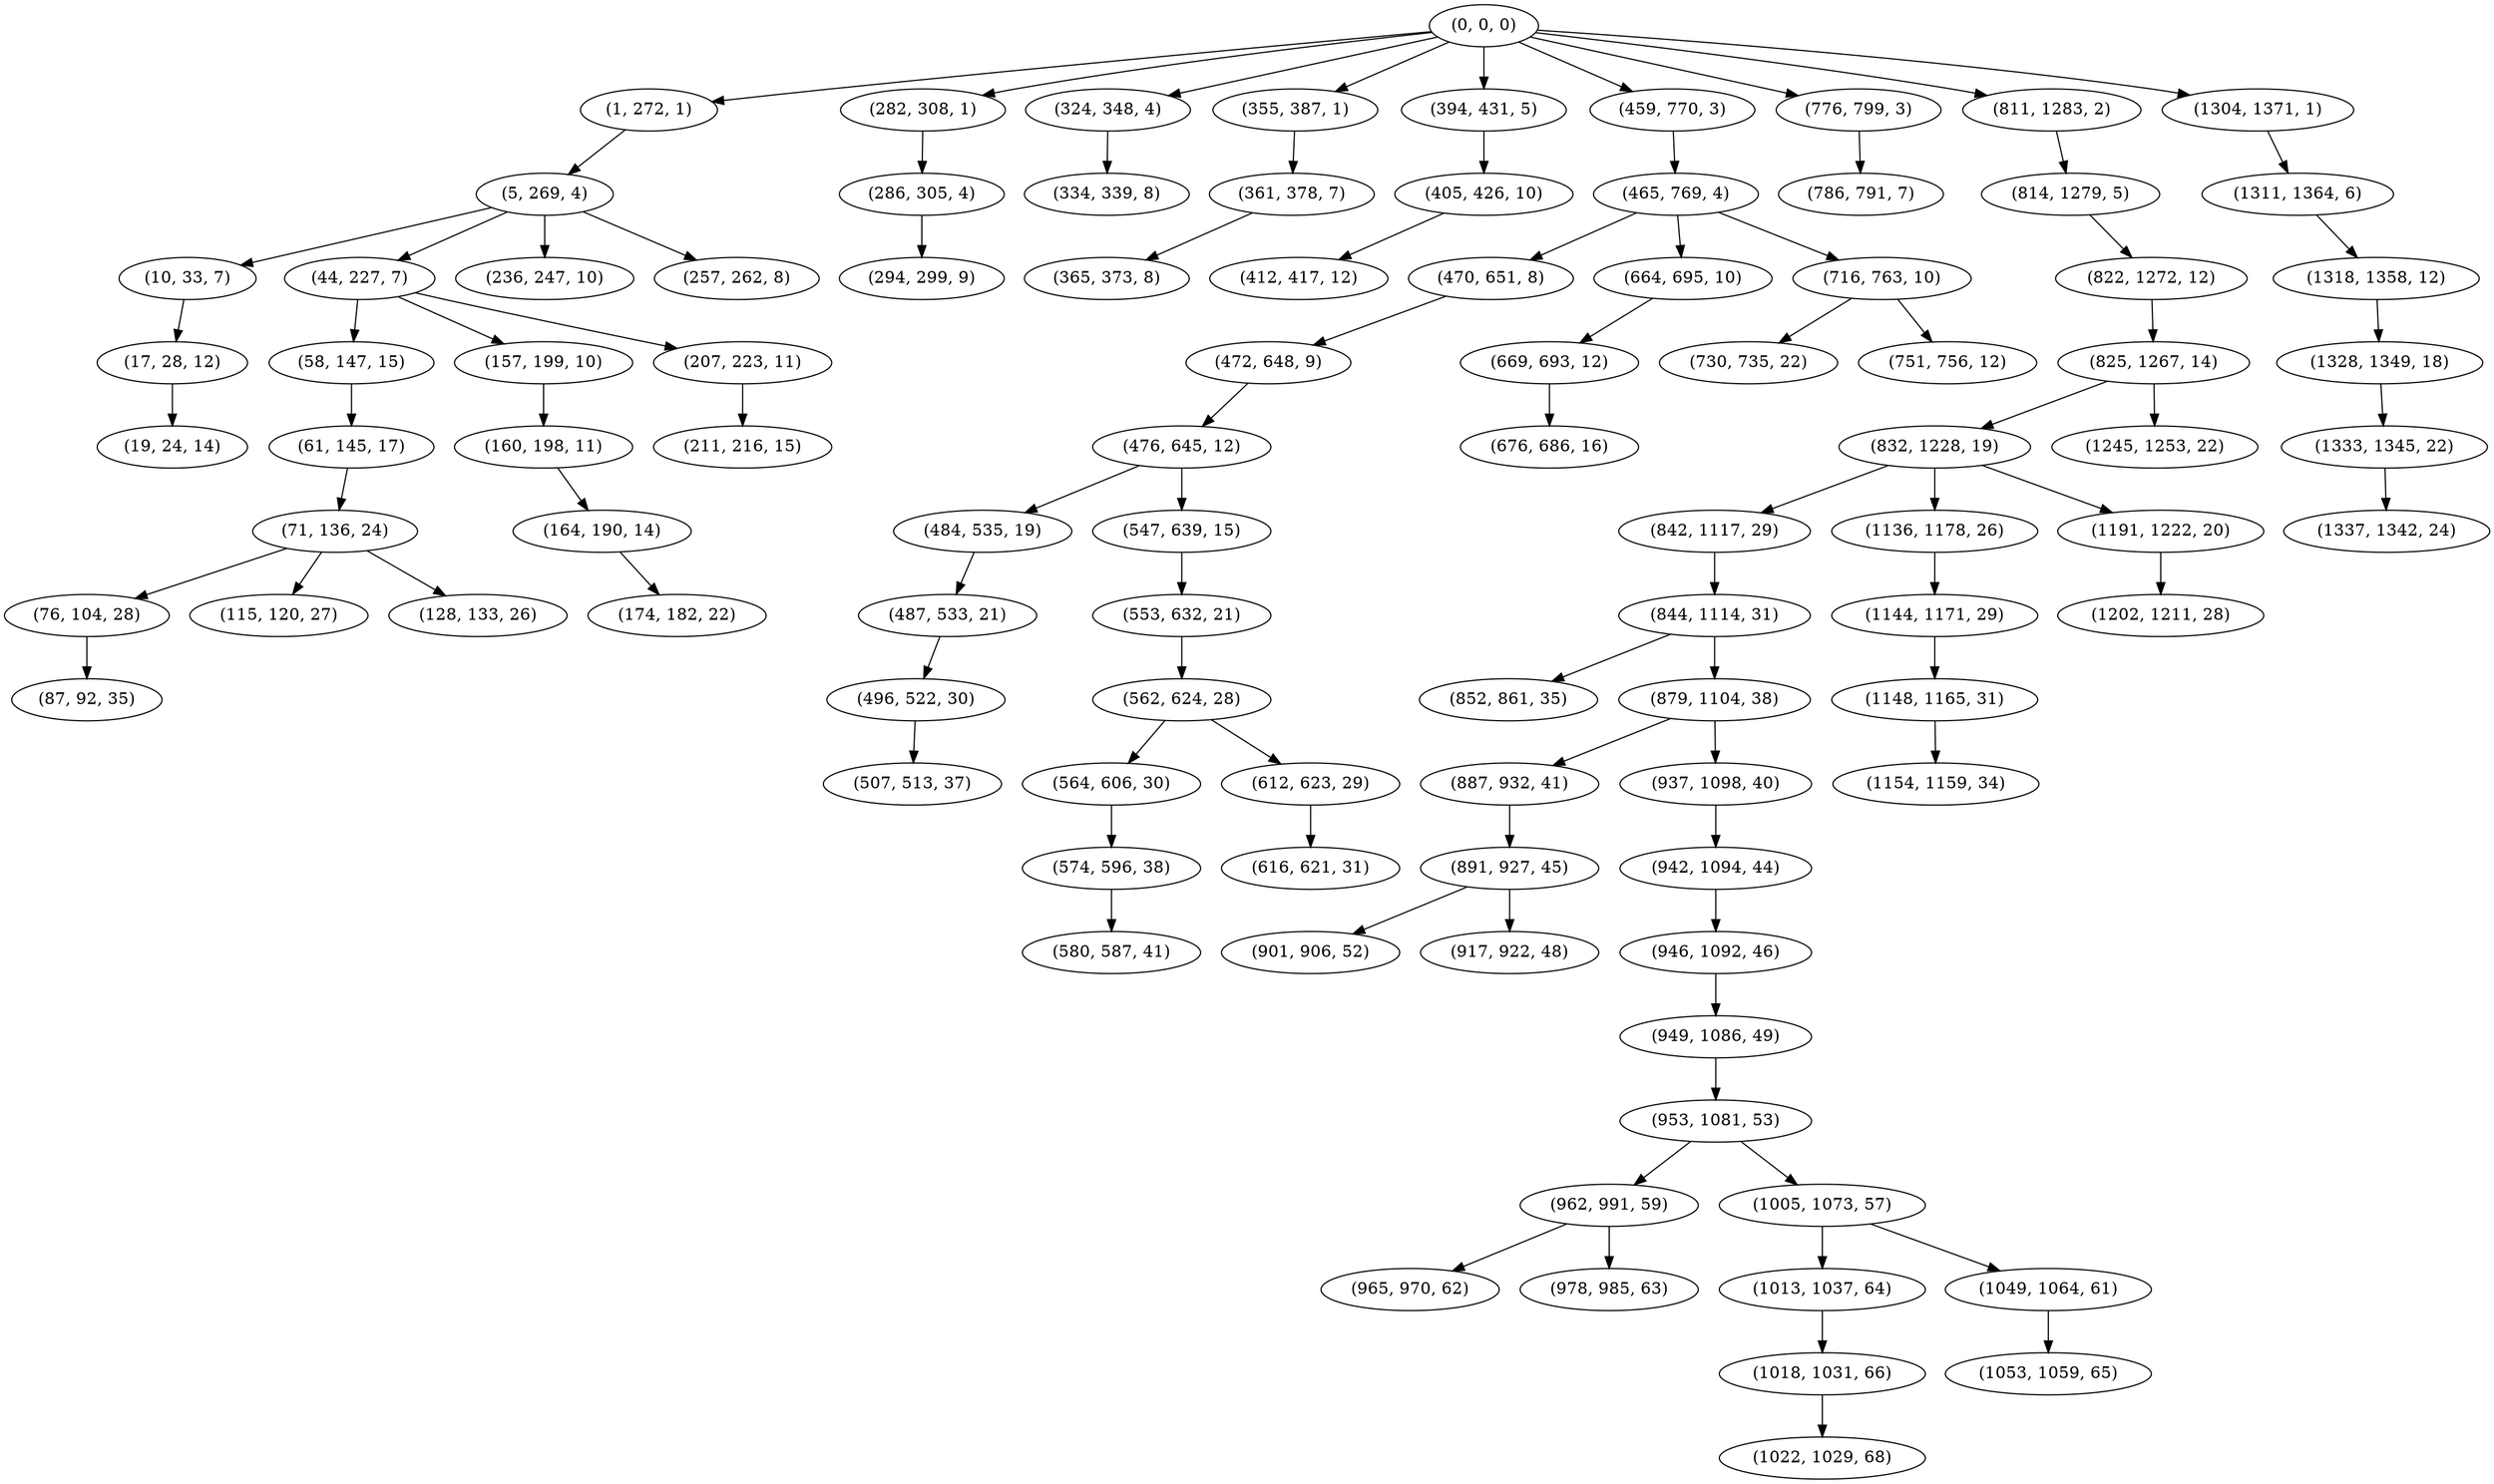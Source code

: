 digraph tree {
    "(0, 0, 0)";
    "(1, 272, 1)";
    "(5, 269, 4)";
    "(10, 33, 7)";
    "(17, 28, 12)";
    "(19, 24, 14)";
    "(44, 227, 7)";
    "(58, 147, 15)";
    "(61, 145, 17)";
    "(71, 136, 24)";
    "(76, 104, 28)";
    "(87, 92, 35)";
    "(115, 120, 27)";
    "(128, 133, 26)";
    "(157, 199, 10)";
    "(160, 198, 11)";
    "(164, 190, 14)";
    "(174, 182, 22)";
    "(207, 223, 11)";
    "(211, 216, 15)";
    "(236, 247, 10)";
    "(257, 262, 8)";
    "(282, 308, 1)";
    "(286, 305, 4)";
    "(294, 299, 9)";
    "(324, 348, 4)";
    "(334, 339, 8)";
    "(355, 387, 1)";
    "(361, 378, 7)";
    "(365, 373, 8)";
    "(394, 431, 5)";
    "(405, 426, 10)";
    "(412, 417, 12)";
    "(459, 770, 3)";
    "(465, 769, 4)";
    "(470, 651, 8)";
    "(472, 648, 9)";
    "(476, 645, 12)";
    "(484, 535, 19)";
    "(487, 533, 21)";
    "(496, 522, 30)";
    "(507, 513, 37)";
    "(547, 639, 15)";
    "(553, 632, 21)";
    "(562, 624, 28)";
    "(564, 606, 30)";
    "(574, 596, 38)";
    "(580, 587, 41)";
    "(612, 623, 29)";
    "(616, 621, 31)";
    "(664, 695, 10)";
    "(669, 693, 12)";
    "(676, 686, 16)";
    "(716, 763, 10)";
    "(730, 735, 22)";
    "(751, 756, 12)";
    "(776, 799, 3)";
    "(786, 791, 7)";
    "(811, 1283, 2)";
    "(814, 1279, 5)";
    "(822, 1272, 12)";
    "(825, 1267, 14)";
    "(832, 1228, 19)";
    "(842, 1117, 29)";
    "(844, 1114, 31)";
    "(852, 861, 35)";
    "(879, 1104, 38)";
    "(887, 932, 41)";
    "(891, 927, 45)";
    "(901, 906, 52)";
    "(917, 922, 48)";
    "(937, 1098, 40)";
    "(942, 1094, 44)";
    "(946, 1092, 46)";
    "(949, 1086, 49)";
    "(953, 1081, 53)";
    "(962, 991, 59)";
    "(965, 970, 62)";
    "(978, 985, 63)";
    "(1005, 1073, 57)";
    "(1013, 1037, 64)";
    "(1018, 1031, 66)";
    "(1022, 1029, 68)";
    "(1049, 1064, 61)";
    "(1053, 1059, 65)";
    "(1136, 1178, 26)";
    "(1144, 1171, 29)";
    "(1148, 1165, 31)";
    "(1154, 1159, 34)";
    "(1191, 1222, 20)";
    "(1202, 1211, 28)";
    "(1245, 1253, 22)";
    "(1304, 1371, 1)";
    "(1311, 1364, 6)";
    "(1318, 1358, 12)";
    "(1328, 1349, 18)";
    "(1333, 1345, 22)";
    "(1337, 1342, 24)";
    "(0, 0, 0)" -> "(1, 272, 1)";
    "(0, 0, 0)" -> "(282, 308, 1)";
    "(0, 0, 0)" -> "(324, 348, 4)";
    "(0, 0, 0)" -> "(355, 387, 1)";
    "(0, 0, 0)" -> "(394, 431, 5)";
    "(0, 0, 0)" -> "(459, 770, 3)";
    "(0, 0, 0)" -> "(776, 799, 3)";
    "(0, 0, 0)" -> "(811, 1283, 2)";
    "(0, 0, 0)" -> "(1304, 1371, 1)";
    "(1, 272, 1)" -> "(5, 269, 4)";
    "(5, 269, 4)" -> "(10, 33, 7)";
    "(5, 269, 4)" -> "(44, 227, 7)";
    "(5, 269, 4)" -> "(236, 247, 10)";
    "(5, 269, 4)" -> "(257, 262, 8)";
    "(10, 33, 7)" -> "(17, 28, 12)";
    "(17, 28, 12)" -> "(19, 24, 14)";
    "(44, 227, 7)" -> "(58, 147, 15)";
    "(44, 227, 7)" -> "(157, 199, 10)";
    "(44, 227, 7)" -> "(207, 223, 11)";
    "(58, 147, 15)" -> "(61, 145, 17)";
    "(61, 145, 17)" -> "(71, 136, 24)";
    "(71, 136, 24)" -> "(76, 104, 28)";
    "(71, 136, 24)" -> "(115, 120, 27)";
    "(71, 136, 24)" -> "(128, 133, 26)";
    "(76, 104, 28)" -> "(87, 92, 35)";
    "(157, 199, 10)" -> "(160, 198, 11)";
    "(160, 198, 11)" -> "(164, 190, 14)";
    "(164, 190, 14)" -> "(174, 182, 22)";
    "(207, 223, 11)" -> "(211, 216, 15)";
    "(282, 308, 1)" -> "(286, 305, 4)";
    "(286, 305, 4)" -> "(294, 299, 9)";
    "(324, 348, 4)" -> "(334, 339, 8)";
    "(355, 387, 1)" -> "(361, 378, 7)";
    "(361, 378, 7)" -> "(365, 373, 8)";
    "(394, 431, 5)" -> "(405, 426, 10)";
    "(405, 426, 10)" -> "(412, 417, 12)";
    "(459, 770, 3)" -> "(465, 769, 4)";
    "(465, 769, 4)" -> "(470, 651, 8)";
    "(465, 769, 4)" -> "(664, 695, 10)";
    "(465, 769, 4)" -> "(716, 763, 10)";
    "(470, 651, 8)" -> "(472, 648, 9)";
    "(472, 648, 9)" -> "(476, 645, 12)";
    "(476, 645, 12)" -> "(484, 535, 19)";
    "(476, 645, 12)" -> "(547, 639, 15)";
    "(484, 535, 19)" -> "(487, 533, 21)";
    "(487, 533, 21)" -> "(496, 522, 30)";
    "(496, 522, 30)" -> "(507, 513, 37)";
    "(547, 639, 15)" -> "(553, 632, 21)";
    "(553, 632, 21)" -> "(562, 624, 28)";
    "(562, 624, 28)" -> "(564, 606, 30)";
    "(562, 624, 28)" -> "(612, 623, 29)";
    "(564, 606, 30)" -> "(574, 596, 38)";
    "(574, 596, 38)" -> "(580, 587, 41)";
    "(612, 623, 29)" -> "(616, 621, 31)";
    "(664, 695, 10)" -> "(669, 693, 12)";
    "(669, 693, 12)" -> "(676, 686, 16)";
    "(716, 763, 10)" -> "(730, 735, 22)";
    "(716, 763, 10)" -> "(751, 756, 12)";
    "(776, 799, 3)" -> "(786, 791, 7)";
    "(811, 1283, 2)" -> "(814, 1279, 5)";
    "(814, 1279, 5)" -> "(822, 1272, 12)";
    "(822, 1272, 12)" -> "(825, 1267, 14)";
    "(825, 1267, 14)" -> "(832, 1228, 19)";
    "(825, 1267, 14)" -> "(1245, 1253, 22)";
    "(832, 1228, 19)" -> "(842, 1117, 29)";
    "(832, 1228, 19)" -> "(1136, 1178, 26)";
    "(832, 1228, 19)" -> "(1191, 1222, 20)";
    "(842, 1117, 29)" -> "(844, 1114, 31)";
    "(844, 1114, 31)" -> "(852, 861, 35)";
    "(844, 1114, 31)" -> "(879, 1104, 38)";
    "(879, 1104, 38)" -> "(887, 932, 41)";
    "(879, 1104, 38)" -> "(937, 1098, 40)";
    "(887, 932, 41)" -> "(891, 927, 45)";
    "(891, 927, 45)" -> "(901, 906, 52)";
    "(891, 927, 45)" -> "(917, 922, 48)";
    "(937, 1098, 40)" -> "(942, 1094, 44)";
    "(942, 1094, 44)" -> "(946, 1092, 46)";
    "(946, 1092, 46)" -> "(949, 1086, 49)";
    "(949, 1086, 49)" -> "(953, 1081, 53)";
    "(953, 1081, 53)" -> "(962, 991, 59)";
    "(953, 1081, 53)" -> "(1005, 1073, 57)";
    "(962, 991, 59)" -> "(965, 970, 62)";
    "(962, 991, 59)" -> "(978, 985, 63)";
    "(1005, 1073, 57)" -> "(1013, 1037, 64)";
    "(1005, 1073, 57)" -> "(1049, 1064, 61)";
    "(1013, 1037, 64)" -> "(1018, 1031, 66)";
    "(1018, 1031, 66)" -> "(1022, 1029, 68)";
    "(1049, 1064, 61)" -> "(1053, 1059, 65)";
    "(1136, 1178, 26)" -> "(1144, 1171, 29)";
    "(1144, 1171, 29)" -> "(1148, 1165, 31)";
    "(1148, 1165, 31)" -> "(1154, 1159, 34)";
    "(1191, 1222, 20)" -> "(1202, 1211, 28)";
    "(1304, 1371, 1)" -> "(1311, 1364, 6)";
    "(1311, 1364, 6)" -> "(1318, 1358, 12)";
    "(1318, 1358, 12)" -> "(1328, 1349, 18)";
    "(1328, 1349, 18)" -> "(1333, 1345, 22)";
    "(1333, 1345, 22)" -> "(1337, 1342, 24)";
}
